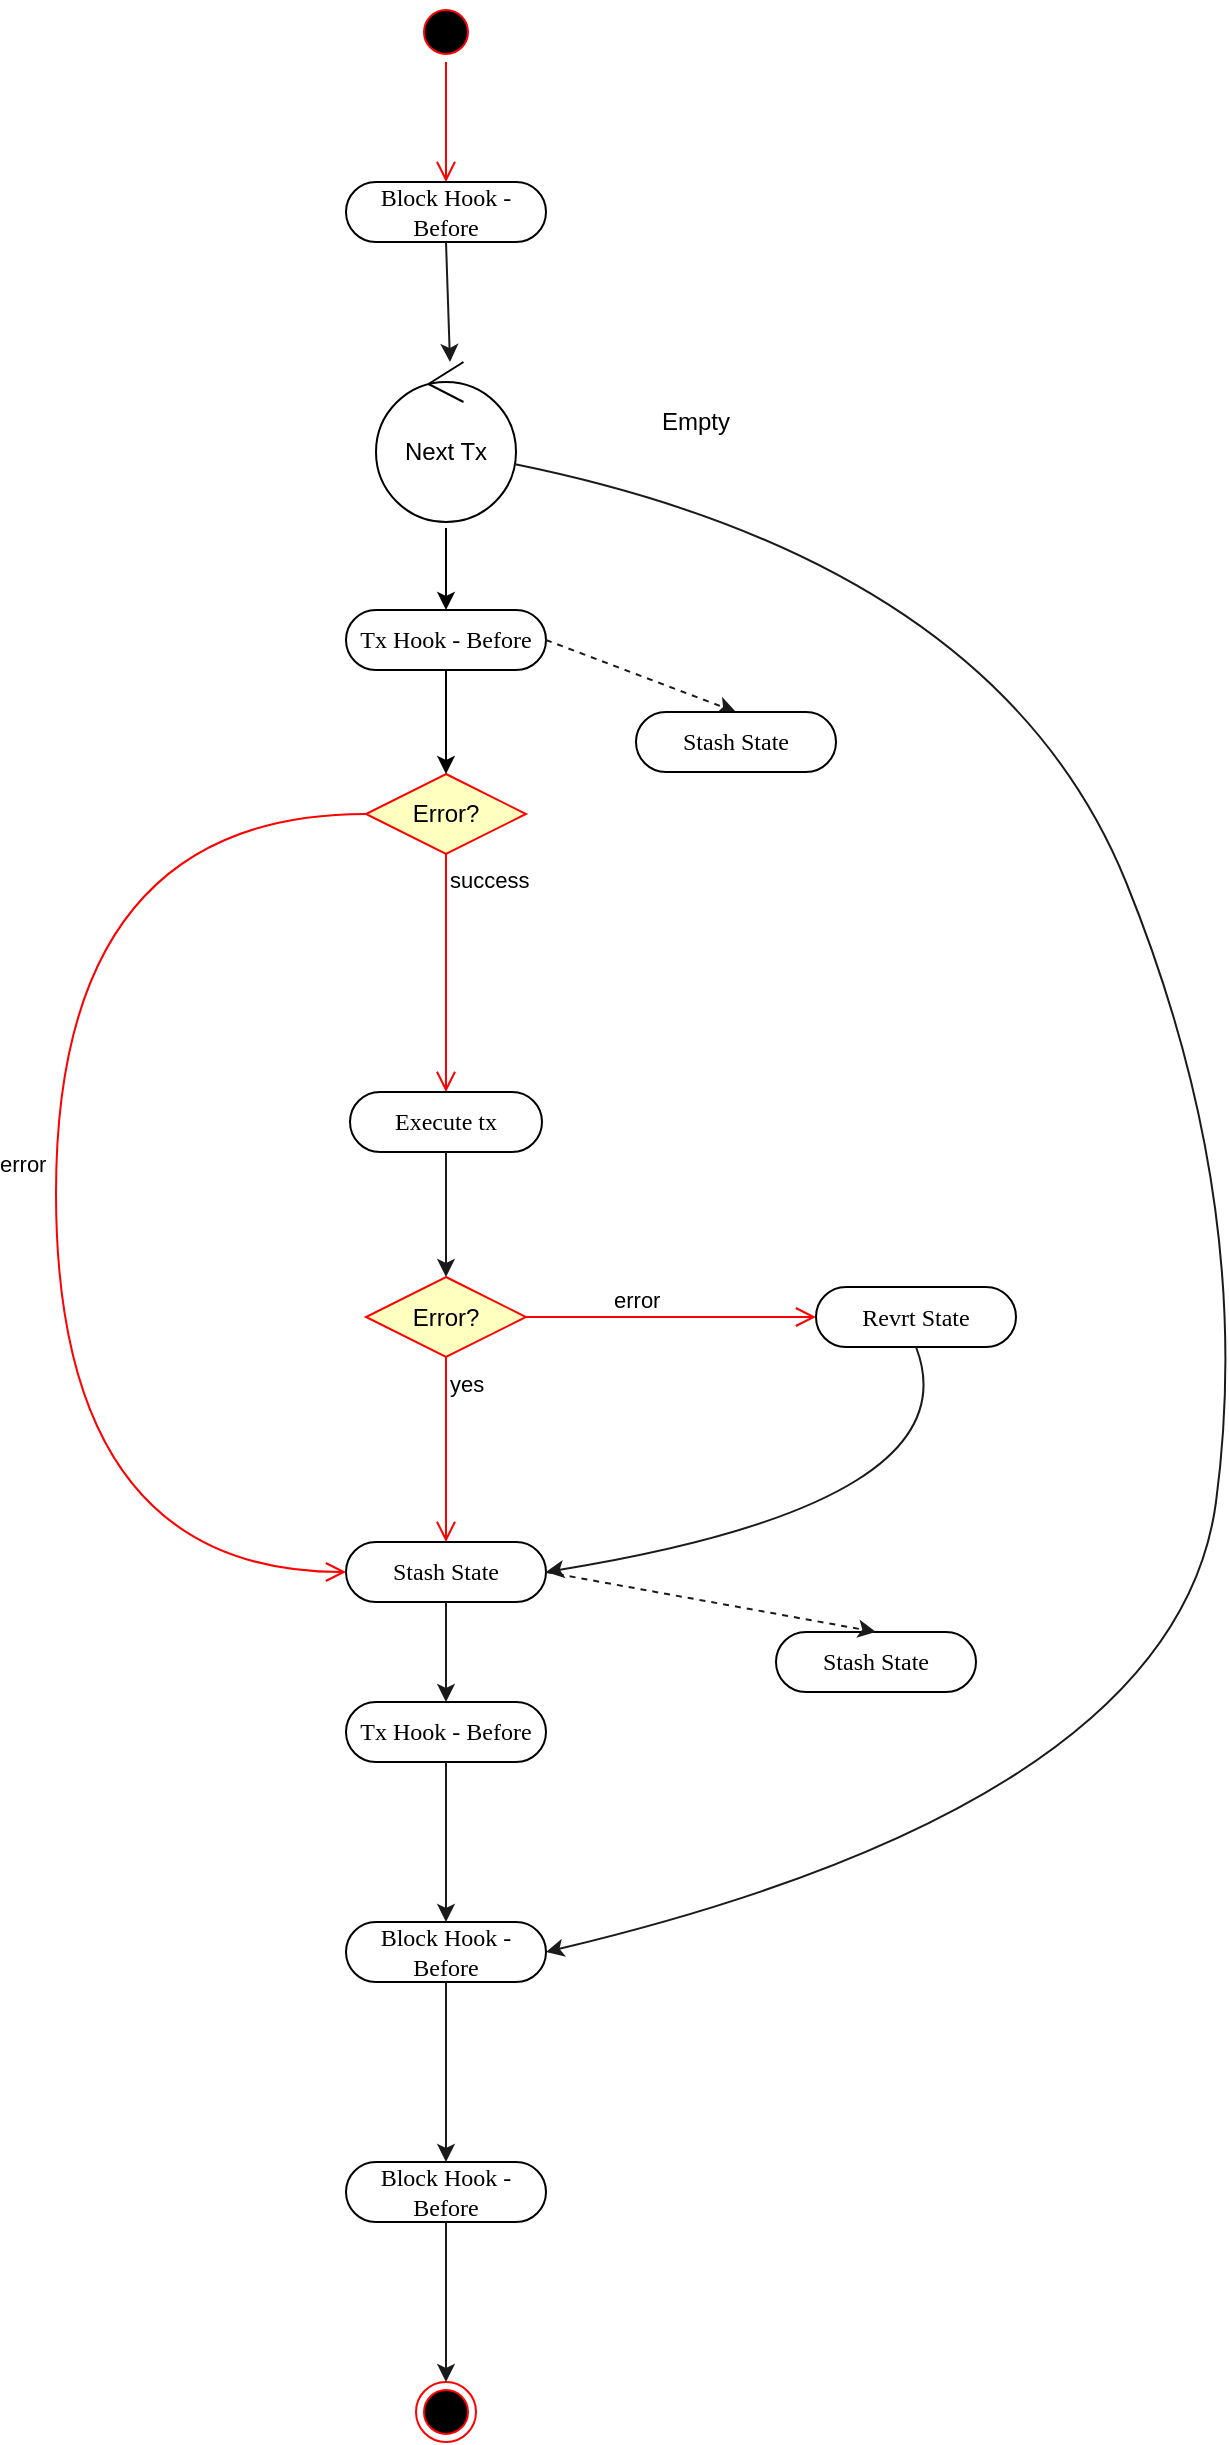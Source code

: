 <mxfile version="11.1.4" type="device"><diagram id="lHqs2o32x8lQNdNpWqlg" name="第 1 页"><mxGraphModel dx="1106" dy="779" grid="1" gridSize="10" guides="1" tooltips="1" connect="1" arrows="1" fold="1" page="1" pageScale="1" pageWidth="827" pageHeight="1169" math="0" shadow="0"><root><mxCell id="0"/><mxCell id="1" parent="0"/><mxCell id="3pDMU96jdMNwKCS8RFmS-13" value="" style="ellipse;html=1;shape=startState;fillColor=#000000;strokeColor=#ff0000;" parent="1" vertex="1"><mxGeometry x="330" y="250" width="30" height="30" as="geometry"/></mxCell><mxCell id="3pDMU96jdMNwKCS8RFmS-14" value="" style="edgeStyle=orthogonalEdgeStyle;html=1;verticalAlign=bottom;endArrow=open;endSize=8;strokeColor=#ff0000;" parent="1" source="3pDMU96jdMNwKCS8RFmS-13" edge="1"><mxGeometry relative="1" as="geometry"><mxPoint x="345" y="340" as="targetPoint"/></mxGeometry></mxCell><mxCell id="3pDMU96jdMNwKCS8RFmS-16" value="Block Hook - Before" style="rounded=1;whiteSpace=wrap;html=1;shadow=0;comic=0;labelBackgroundColor=none;strokeColor=#000000;strokeWidth=1;fillColor=#ffffff;fontFamily=Verdana;fontSize=12;fontColor=#000000;align=center;arcSize=50;" parent="1" vertex="1"><mxGeometry x="295" y="340" width="100" height="30" as="geometry"/></mxCell><mxCell id="3pDMU96jdMNwKCS8RFmS-23" value="Block Hook - Before" style="rounded=1;whiteSpace=wrap;html=1;shadow=0;comic=0;labelBackgroundColor=none;strokeColor=#000000;strokeWidth=1;fillColor=#ffffff;fontFamily=Verdana;fontSize=12;fontColor=#000000;align=center;arcSize=50;" parent="1" vertex="1"><mxGeometry x="295" y="1210" width="100" height="30" as="geometry"/></mxCell><mxCell id="3pDMU96jdMNwKCS8RFmS-25" value="" style="ellipse;html=1;shape=endState;fillColor=#000000;strokeColor=#ff0000;" parent="1" vertex="1"><mxGeometry x="330" y="1440" width="30" height="30" as="geometry"/></mxCell><mxCell id="3pDMU96jdMNwKCS8RFmS-27" value="Tx Hook - Before" style="rounded=1;whiteSpace=wrap;html=1;shadow=0;comic=0;labelBackgroundColor=none;strokeColor=#000000;strokeWidth=1;fillColor=#ffffff;fontFamily=Verdana;fontSize=12;fontColor=#000000;align=center;arcSize=50;" parent="1" vertex="1"><mxGeometry x="295" y="554" width="100" height="30" as="geometry"/></mxCell><mxCell id="3pDMU96jdMNwKCS8RFmS-29" value="Error?" style="rhombus;whiteSpace=wrap;html=1;fillColor=#ffffc0;strokeColor=#ff0000;" parent="1" vertex="1"><mxGeometry x="305" y="636" width="80" height="40" as="geometry"/></mxCell><mxCell id="3pDMU96jdMNwKCS8RFmS-31" value="success" style="edgeStyle=orthogonalEdgeStyle;html=1;align=left;verticalAlign=top;endArrow=open;endSize=8;strokeColor=#ff0000;entryX=0.5;entryY=0;entryDx=0;entryDy=0;" parent="1" source="3pDMU96jdMNwKCS8RFmS-29" target="3pDMU96jdMNwKCS8RFmS-38" edge="1"><mxGeometry x="-1" relative="1" as="geometry"><mxPoint x="345" y="736" as="targetPoint"/></mxGeometry></mxCell><mxCell id="3pDMU96jdMNwKCS8RFmS-32" value="" style="endArrow=classic;html=1;exitX=0.5;exitY=1;exitDx=0;exitDy=0;entryX=0.5;entryY=0;entryDx=0;entryDy=0;" parent="1" source="3pDMU96jdMNwKCS8RFmS-27" target="3pDMU96jdMNwKCS8RFmS-29" edge="1"><mxGeometry width="50" height="50" relative="1" as="geometry"><mxPoint x="345" y="610" as="sourcePoint"/><mxPoint x="430" y="736" as="targetPoint"/></mxGeometry></mxCell><mxCell id="3pDMU96jdMNwKCS8RFmS-33" value="Stash State" style="rounded=1;whiteSpace=wrap;html=1;shadow=0;comic=0;labelBackgroundColor=none;strokeColor=#000000;strokeWidth=1;fillColor=#ffffff;fontFamily=Verdana;fontSize=12;fontColor=#000000;align=center;arcSize=50;" parent="1" vertex="1"><mxGeometry x="295" y="1020" width="100" height="30" as="geometry"/></mxCell><mxCell id="3pDMU96jdMNwKCS8RFmS-38" value="Execute tx" style="rounded=1;whiteSpace=wrap;html=1;shadow=0;comic=0;labelBackgroundColor=none;strokeColor=#000000;strokeWidth=1;fillColor=#ffffff;fontFamily=Verdana;fontSize=12;fontColor=#000000;align=center;arcSize=50;" parent="1" vertex="1"><mxGeometry x="297" y="795" width="96" height="30" as="geometry"/></mxCell><mxCell id="3pDMU96jdMNwKCS8RFmS-39" value="Error?" style="rhombus;whiteSpace=wrap;html=1;fillColor=#ffffc0;strokeColor=#ff0000;" parent="1" vertex="1"><mxGeometry x="305" y="887.5" width="80" height="40" as="geometry"/></mxCell><mxCell id="3pDMU96jdMNwKCS8RFmS-40" value="error" style="edgeStyle=orthogonalEdgeStyle;html=1;align=left;verticalAlign=bottom;endArrow=open;endSize=8;strokeColor=#ff0000;entryX=0;entryY=0.5;entryDx=0;entryDy=0;" parent="1" source="3pDMU96jdMNwKCS8RFmS-39" target="3pDMU96jdMNwKCS8RFmS-43" edge="1"><mxGeometry x="-0.43" relative="1" as="geometry"><mxPoint x="503" y="846" as="targetPoint"/><mxPoint as="offset"/></mxGeometry></mxCell><mxCell id="3pDMU96jdMNwKCS8RFmS-41" value="yes" style="edgeStyle=orthogonalEdgeStyle;html=1;align=left;verticalAlign=top;endArrow=open;endSize=8;strokeColor=#ff0000;entryX=0.5;entryY=0;entryDx=0;entryDy=0;" parent="1" source="3pDMU96jdMNwKCS8RFmS-39" target="3pDMU96jdMNwKCS8RFmS-33" edge="1"><mxGeometry x="-1" relative="1" as="geometry"><mxPoint x="345" y="956" as="targetPoint"/></mxGeometry></mxCell><mxCell id="3pDMU96jdMNwKCS8RFmS-43" value="Revrt State" style="rounded=1;whiteSpace=wrap;html=1;shadow=0;comic=0;labelBackgroundColor=none;strokeColor=#000000;strokeWidth=1;fillColor=#ffffff;fontFamily=Verdana;fontSize=12;fontColor=#000000;align=center;arcSize=50;" parent="1" vertex="1"><mxGeometry x="530" y="892.5" width="100" height="30" as="geometry"/></mxCell><mxCell id="3pDMU96jdMNwKCS8RFmS-44" value="Next Tx" style="ellipse;shape=umlControl;whiteSpace=wrap;html=1;" parent="1" vertex="1"><mxGeometry x="310" y="430" width="70" height="80" as="geometry"/></mxCell><mxCell id="3pDMU96jdMNwKCS8RFmS-45" value="Empty" style="text;html=1;strokeColor=none;fillColor=none;align=center;verticalAlign=middle;whiteSpace=wrap;rounded=0;" parent="1" vertex="1"><mxGeometry x="450" y="450" width="40" height="20" as="geometry"/></mxCell><mxCell id="3pDMU96jdMNwKCS8RFmS-46" value="" style="endArrow=classic;html=1;strokeColor=#000000;exitX=0.5;exitY=1.038;exitDx=0;exitDy=0;exitPerimeter=0;entryX=0.5;entryY=0;entryDx=0;entryDy=0;" parent="1" source="3pDMU96jdMNwKCS8RFmS-44" target="3pDMU96jdMNwKCS8RFmS-27" edge="1"><mxGeometry width="50" height="50" relative="1" as="geometry"><mxPoint x="460" y="580" as="sourcePoint"/><mxPoint x="510" y="530" as="targetPoint"/></mxGeometry></mxCell><mxCell id="3pDMU96jdMNwKCS8RFmS-47" value="" style="endArrow=classic;html=1;strokeColor=#1A1A1A;curved=1;entryX=1;entryY=0.5;entryDx=0;entryDy=0;exitX=0.5;exitY=1;exitDx=0;exitDy=0;" parent="1" source="3pDMU96jdMNwKCS8RFmS-43" target="3pDMU96jdMNwKCS8RFmS-33" edge="1"><mxGeometry width="50" height="50" relative="1" as="geometry"><mxPoint x="600" y="846" as="sourcePoint"/><mxPoint x="640" y="880" as="targetPoint"/><Array as="points"><mxPoint x="610" y="1000"/></Array></mxGeometry></mxCell><mxCell id="3pDMU96jdMNwKCS8RFmS-48" value="" style="endArrow=classic;html=1;strokeColor=#1A1A1A;exitX=0.5;exitY=1;exitDx=0;exitDy=0;entryX=0.5;entryY=0;entryDx=0;entryDy=0;" parent="1" source="3pDMU96jdMNwKCS8RFmS-38" target="3pDMU96jdMNwKCS8RFmS-39" edge="1"><mxGeometry width="50" height="50" relative="1" as="geometry"><mxPoint x="420" y="820" as="sourcePoint"/><mxPoint x="470" y="770" as="targetPoint"/></mxGeometry></mxCell><mxCell id="3pDMU96jdMNwKCS8RFmS-55" value="" style="endArrow=classic;html=1;strokeColor=#1A1A1A;exitX=0.5;exitY=1;exitDx=0;exitDy=0;entryX=0.5;entryY=0;entryDx=0;entryDy=0;" parent="1" source="3pDMU96jdMNwKCS8RFmS-33" edge="1"><mxGeometry width="50" height="50" relative="1" as="geometry"><mxPoint x="440" y="1070" as="sourcePoint"/><mxPoint x="345" y="1100" as="targetPoint"/></mxGeometry></mxCell><mxCell id="3pDMU96jdMNwKCS8RFmS-56" value="Stash State" style="rounded=1;whiteSpace=wrap;html=1;shadow=0;comic=0;labelBackgroundColor=none;strokeColor=#000000;strokeWidth=1;fillColor=#ffffff;fontFamily=Verdana;fontSize=12;fontColor=#000000;align=center;arcSize=50;" parent="1" vertex="1"><mxGeometry x="510" y="1065" width="100" height="30" as="geometry"/></mxCell><mxCell id="3pDMU96jdMNwKCS8RFmS-60" value="" style="endArrow=classic;dashed=1;html=1;strokeColor=#1A1A1A;exitX=1;exitY=0.5;exitDx=0;exitDy=0;entryX=0.5;entryY=0;entryDx=0;entryDy=0;endFill=1;" parent="1" source="3pDMU96jdMNwKCS8RFmS-27" target="3pDMU96jdMNwKCS8RFmS-61" edge="1"><mxGeometry width="50" height="50" relative="1" as="geometry"><mxPoint x="460" y="650" as="sourcePoint"/><mxPoint x="480" y="610" as="targetPoint"/></mxGeometry></mxCell><mxCell id="3pDMU96jdMNwKCS8RFmS-61" value="Stash State" style="rounded=1;whiteSpace=wrap;html=1;shadow=0;comic=0;labelBackgroundColor=none;strokeColor=#000000;strokeWidth=1;fillColor=#ffffff;fontFamily=Verdana;fontSize=12;fontColor=#000000;align=center;arcSize=50;" parent="1" vertex="1"><mxGeometry x="440" y="605" width="100" height="30" as="geometry"/></mxCell><mxCell id="3pDMU96jdMNwKCS8RFmS-67" value="" style="endArrow=classic;dashed=1;html=1;strokeColor=#1A1A1A;exitX=1;exitY=0.5;exitDx=0;exitDy=0;entryX=0.5;entryY=0;entryDx=0;entryDy=0;endFill=1;" parent="1" source="3pDMU96jdMNwKCS8RFmS-33" target="3pDMU96jdMNwKCS8RFmS-56" edge="1"><mxGeometry width="50" height="50" relative="1" as="geometry"><mxPoint x="450" y="1100" as="sourcePoint"/><mxPoint x="500" y="1050" as="targetPoint"/></mxGeometry></mxCell><mxCell id="3pDMU96jdMNwKCS8RFmS-68" value="error" style="edgeStyle=orthogonalEdgeStyle;html=1;align=left;verticalAlign=bottom;endArrow=open;endSize=8;strokeColor=#ff0000;entryX=0;entryY=0.5;entryDx=0;entryDy=0;exitX=0;exitY=0.5;exitDx=0;exitDy=0;curved=1;" parent="1" source="3pDMU96jdMNwKCS8RFmS-29" target="3pDMU96jdMNwKCS8RFmS-33" edge="1"><mxGeometry x="-0.002" y="-30" relative="1" as="geometry"><mxPoint x="540" y="918" as="targetPoint"/><mxPoint x="394" y="918" as="sourcePoint"/><mxPoint as="offset"/><Array as="points"><mxPoint x="150" y="656"/><mxPoint x="150" y="1035"/></Array></mxGeometry></mxCell><mxCell id="3pDMU96jdMNwKCS8RFmS-69" value="Tx Hook - Before" style="rounded=1;whiteSpace=wrap;html=1;shadow=0;comic=0;labelBackgroundColor=none;strokeColor=#000000;strokeWidth=1;fillColor=#ffffff;fontFamily=Verdana;fontSize=12;fontColor=#000000;align=center;arcSize=50;" parent="1" vertex="1"><mxGeometry x="295" y="1100" width="100" height="30" as="geometry"/></mxCell><mxCell id="3pDMU96jdMNwKCS8RFmS-72" value="" style="endArrow=classic;html=1;strokeColor=#1A1A1A;exitX=0.5;exitY=1;exitDx=0;exitDy=0;entryX=0.5;entryY=0;entryDx=0;entryDy=0;" parent="1" source="3pDMU96jdMNwKCS8RFmS-69" target="3pDMU96jdMNwKCS8RFmS-23" edge="1"><mxGeometry width="50" height="50" relative="1" as="geometry"><mxPoint x="355" y="1060" as="sourcePoint"/><mxPoint x="355" y="1110" as="targetPoint"/></mxGeometry></mxCell><mxCell id="3pDMU96jdMNwKCS8RFmS-74" value="" style="endArrow=classic;html=1;strokeColor=#1A1A1A;exitX=0.986;exitY=0.638;exitDx=0;exitDy=0;exitPerimeter=0;entryX=1;entryY=0.5;entryDx=0;entryDy=0;curved=1;" parent="1" source="3pDMU96jdMNwKCS8RFmS-44" target="3pDMU96jdMNwKCS8RFmS-23" edge="1"><mxGeometry width="50" height="50" relative="1" as="geometry"><mxPoint x="470" y="520" as="sourcePoint"/><mxPoint x="710" y="690" as="targetPoint"/><Array as="points"><mxPoint x="620" y="530"/><mxPoint x="750" y="850"/><mxPoint x="710" y="1150"/></Array></mxGeometry></mxCell><mxCell id="3pDMU96jdMNwKCS8RFmS-75" value="Block Hook - Before" style="rounded=1;whiteSpace=wrap;html=1;shadow=0;comic=0;labelBackgroundColor=none;strokeColor=#000000;strokeWidth=1;fillColor=#ffffff;fontFamily=Verdana;fontSize=12;fontColor=#000000;align=center;arcSize=50;" parent="1" vertex="1"><mxGeometry x="295" y="1330" width="100" height="30" as="geometry"/></mxCell><mxCell id="3pDMU96jdMNwKCS8RFmS-76" value="" style="endArrow=classic;html=1;strokeColor=#1A1A1A;exitX=0.5;exitY=1;exitDx=0;exitDy=0;entryX=0.5;entryY=0;entryDx=0;entryDy=0;" parent="1" source="3pDMU96jdMNwKCS8RFmS-23" target="3pDMU96jdMNwKCS8RFmS-75" edge="1"><mxGeometry width="50" height="50" relative="1" as="geometry"><mxPoint x="430" y="1330" as="sourcePoint"/><mxPoint x="480" y="1280" as="targetPoint"/></mxGeometry></mxCell><mxCell id="3pDMU96jdMNwKCS8RFmS-77" value="" style="endArrow=classic;html=1;strokeColor=#1A1A1A;exitX=0.5;exitY=1;exitDx=0;exitDy=0;entryX=0.5;entryY=0;entryDx=0;entryDy=0;" parent="1" source="3pDMU96jdMNwKCS8RFmS-75" target="3pDMU96jdMNwKCS8RFmS-25" edge="1"><mxGeometry width="50" height="50" relative="1" as="geometry"><mxPoint x="355" y="1250" as="sourcePoint"/><mxPoint x="355" y="1340" as="targetPoint"/></mxGeometry></mxCell><mxCell id="3pDMU96jdMNwKCS8RFmS-78" value="" style="endArrow=classic;html=1;strokeColor=#1A1A1A;exitX=0.5;exitY=1;exitDx=0;exitDy=0;" parent="1" source="3pDMU96jdMNwKCS8RFmS-16" edge="1"><mxGeometry width="50" height="50" relative="1" as="geometry"><mxPoint x="400" y="440" as="sourcePoint"/><mxPoint x="347" y="430" as="targetPoint"/></mxGeometry></mxCell></root></mxGraphModel></diagram></mxfile>